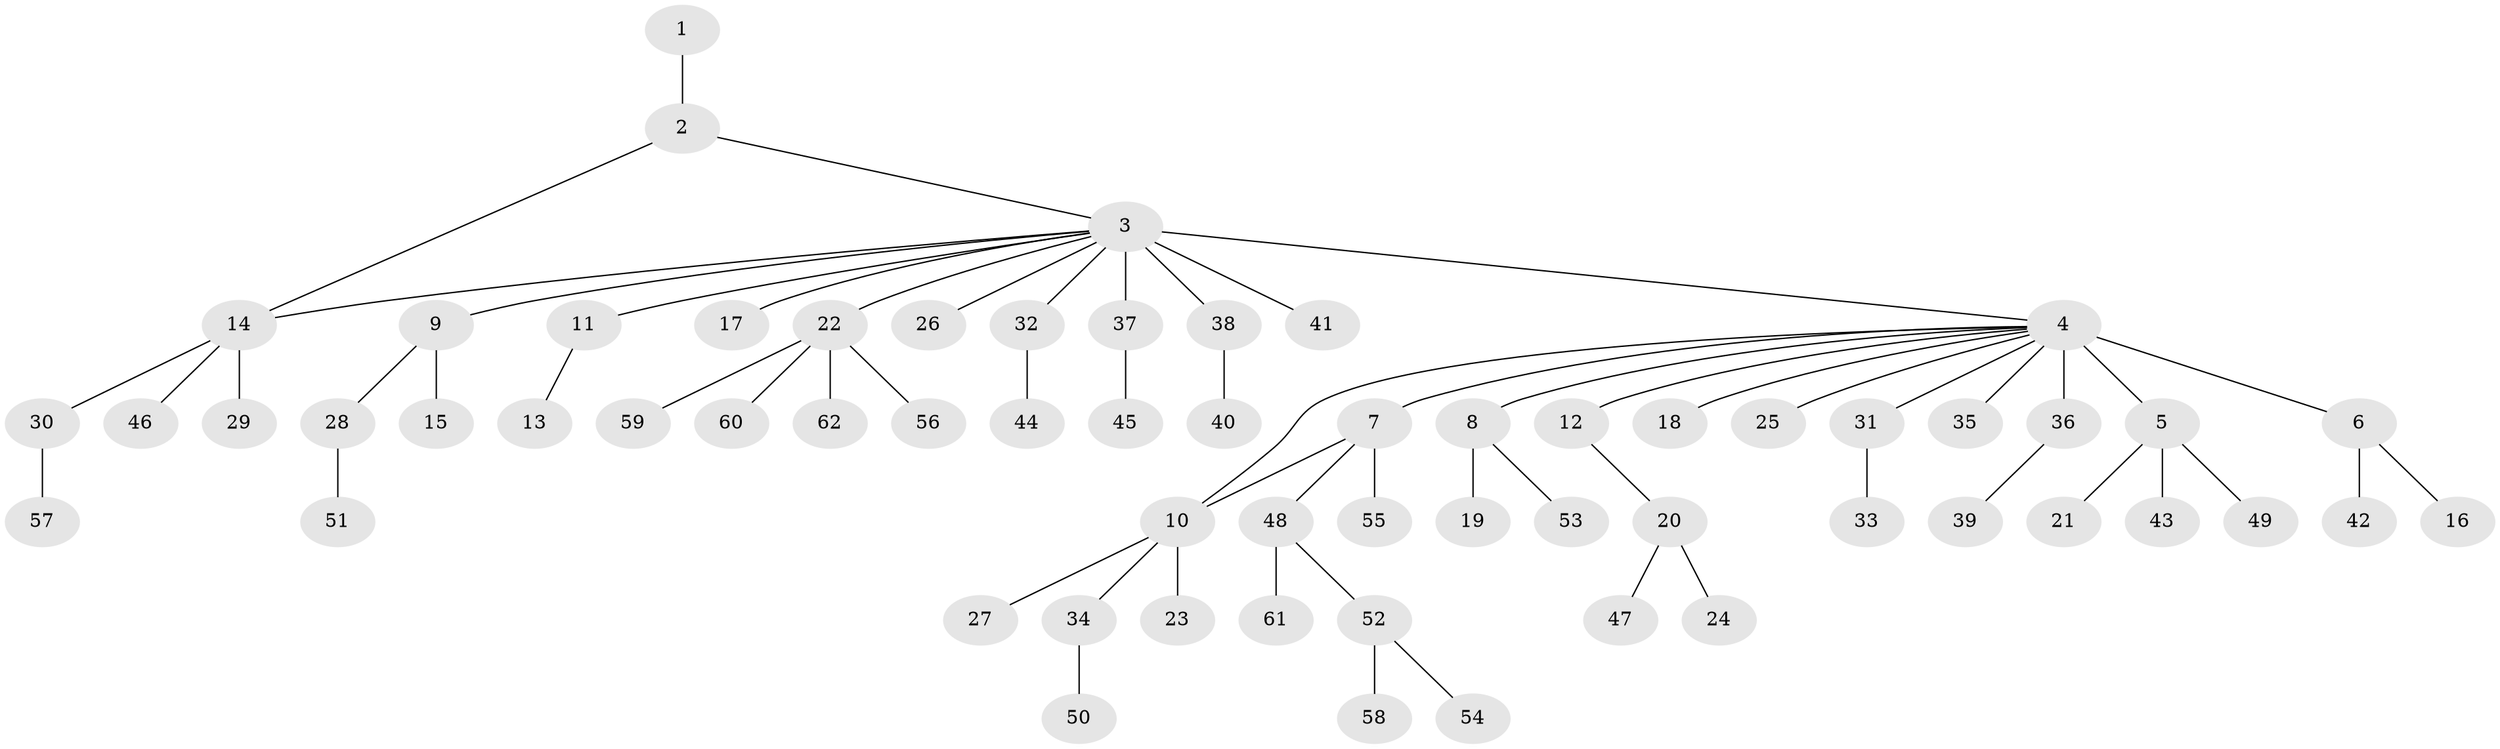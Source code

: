 // original degree distribution, {2: 0.1951219512195122, 4: 0.08130081300813008, 18: 0.008130081300813009, 20: 0.008130081300813009, 1: 0.6260162601626016, 5: 0.016260162601626018, 7: 0.016260162601626018, 3: 0.04065040650406504, 6: 0.008130081300813009}
// Generated by graph-tools (version 1.1) at 2025/35/03/09/25 02:35:27]
// undirected, 62 vertices, 63 edges
graph export_dot {
graph [start="1"]
  node [color=gray90,style=filled];
  1;
  2;
  3;
  4;
  5;
  6;
  7;
  8;
  9;
  10;
  11;
  12;
  13;
  14;
  15;
  16;
  17;
  18;
  19;
  20;
  21;
  22;
  23;
  24;
  25;
  26;
  27;
  28;
  29;
  30;
  31;
  32;
  33;
  34;
  35;
  36;
  37;
  38;
  39;
  40;
  41;
  42;
  43;
  44;
  45;
  46;
  47;
  48;
  49;
  50;
  51;
  52;
  53;
  54;
  55;
  56;
  57;
  58;
  59;
  60;
  61;
  62;
  1 -- 2 [weight=1.0];
  2 -- 3 [weight=1.0];
  2 -- 14 [weight=1.0];
  3 -- 4 [weight=1.0];
  3 -- 9 [weight=1.0];
  3 -- 11 [weight=1.0];
  3 -- 14 [weight=1.0];
  3 -- 17 [weight=1.0];
  3 -- 22 [weight=1.0];
  3 -- 26 [weight=1.0];
  3 -- 32 [weight=1.0];
  3 -- 37 [weight=1.0];
  3 -- 38 [weight=1.0];
  3 -- 41 [weight=6.0];
  4 -- 5 [weight=8.0];
  4 -- 6 [weight=1.0];
  4 -- 7 [weight=1.0];
  4 -- 8 [weight=1.0];
  4 -- 10 [weight=1.0];
  4 -- 12 [weight=1.0];
  4 -- 18 [weight=1.0];
  4 -- 25 [weight=1.0];
  4 -- 31 [weight=1.0];
  4 -- 35 [weight=1.0];
  4 -- 36 [weight=1.0];
  5 -- 21 [weight=1.0];
  5 -- 43 [weight=1.0];
  5 -- 49 [weight=1.0];
  6 -- 16 [weight=1.0];
  6 -- 42 [weight=1.0];
  7 -- 10 [weight=1.0];
  7 -- 48 [weight=1.0];
  7 -- 55 [weight=1.0];
  8 -- 19 [weight=1.0];
  8 -- 53 [weight=1.0];
  9 -- 15 [weight=1.0];
  9 -- 28 [weight=1.0];
  10 -- 23 [weight=2.0];
  10 -- 27 [weight=1.0];
  10 -- 34 [weight=1.0];
  11 -- 13 [weight=1.0];
  12 -- 20 [weight=1.0];
  14 -- 29 [weight=2.0];
  14 -- 30 [weight=1.0];
  14 -- 46 [weight=1.0];
  20 -- 24 [weight=1.0];
  20 -- 47 [weight=1.0];
  22 -- 56 [weight=1.0];
  22 -- 59 [weight=1.0];
  22 -- 60 [weight=1.0];
  22 -- 62 [weight=1.0];
  28 -- 51 [weight=1.0];
  30 -- 57 [weight=2.0];
  31 -- 33 [weight=2.0];
  32 -- 44 [weight=1.0];
  34 -- 50 [weight=2.0];
  36 -- 39 [weight=1.0];
  37 -- 45 [weight=2.0];
  38 -- 40 [weight=1.0];
  48 -- 52 [weight=1.0];
  48 -- 61 [weight=1.0];
  52 -- 54 [weight=1.0];
  52 -- 58 [weight=2.0];
}

